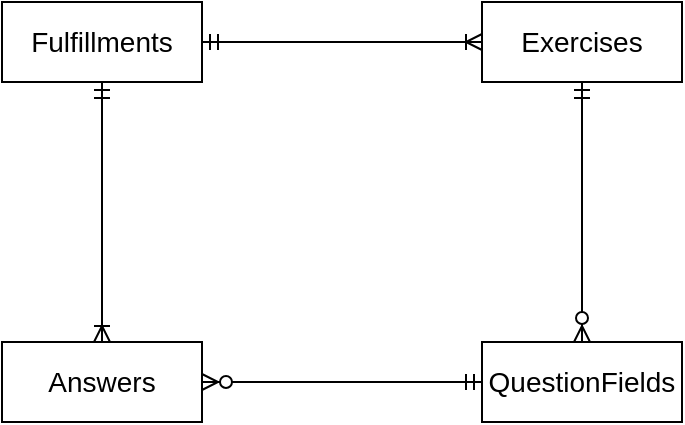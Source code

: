 <mxfile version="13.6.6" type="device"><diagram id="C9jHGkruH9jBJwfDqS3E" name="Page-1"><mxGraphModel dx="1422" dy="794" grid="1" gridSize="10" guides="1" tooltips="1" connect="1" arrows="1" fold="1" page="1" pageScale="1" pageWidth="827" pageHeight="1169" math="0" shadow="0"><root><mxCell id="0"/><mxCell id="1" parent="0"/><mxCell id="j-UnLXrZ1uvOy5XcXmpL-3" value="Exercises" style="whiteSpace=wrap;html=1;align=center;strokeWidth=1;fontSize=14;" parent="1" vertex="1"><mxGeometry x="470" y="210" width="100" height="40" as="geometry"/></mxCell><mxCell id="j-UnLXrZ1uvOy5XcXmpL-6" value="QuestionFields" style="whiteSpace=wrap;html=1;align=center;strokeWidth=1;fontSize=14;" parent="1" vertex="1"><mxGeometry x="470" y="380" width="100" height="40" as="geometry"/></mxCell><mxCell id="j-UnLXrZ1uvOy5XcXmpL-10" value="" style="fontSize=12;html=1;endArrow=ERzeroToMany;startArrow=ERmandOne;exitX=0.5;exitY=1;exitDx=0;exitDy=0;entryX=0.5;entryY=0;entryDx=0;entryDy=0;" parent="1" source="j-UnLXrZ1uvOy5XcXmpL-3" target="j-UnLXrZ1uvOy5XcXmpL-6" edge="1"><mxGeometry width="100" height="100" relative="1" as="geometry"><mxPoint x="500" y="340" as="sourcePoint"/><mxPoint x="600" y="240" as="targetPoint"/></mxGeometry></mxCell><mxCell id="j-UnLXrZ1uvOy5XcXmpL-13" value="Answers" style="whiteSpace=wrap;html=1;align=center;strokeWidth=1;fontSize=14;" parent="1" vertex="1"><mxGeometry x="230" y="380" width="100" height="40" as="geometry"/></mxCell><mxCell id="j-UnLXrZ1uvOy5XcXmpL-14" value="" style="fontSize=12;html=1;endArrow=ERzeroToMany;startArrow=ERmandOne;exitX=0;exitY=0.5;exitDx=0;exitDy=0;entryX=1;entryY=0.5;entryDx=0;entryDy=0;" parent="1" source="j-UnLXrZ1uvOy5XcXmpL-6" target="j-UnLXrZ1uvOy5XcXmpL-13" edge="1"><mxGeometry width="100" height="100" relative="1" as="geometry"><mxPoint x="376" y="460" as="sourcePoint"/><mxPoint x="376" y="590" as="targetPoint"/></mxGeometry></mxCell><mxCell id="j-UnLXrZ1uvOy5XcXmpL-15" value="Fulfillments" style="whiteSpace=wrap;html=1;align=center;strokeWidth=1;fontSize=14;" parent="1" vertex="1"><mxGeometry x="230" y="210" width="100" height="40" as="geometry"/></mxCell><mxCell id="j-UnLXrZ1uvOy5XcXmpL-16" value="" style="fontSize=12;html=1;endArrow=ERoneToMany;startArrow=ERmandOne;exitX=0.5;exitY=1;exitDx=0;exitDy=0;entryX=0.5;entryY=0;entryDx=0;entryDy=0;" parent="1" source="j-UnLXrZ1uvOy5XcXmpL-15" target="j-UnLXrZ1uvOy5XcXmpL-13" edge="1"><mxGeometry width="100" height="100" relative="1" as="geometry"><mxPoint x="466" y="390" as="sourcePoint"/><mxPoint x="566" y="290" as="targetPoint"/></mxGeometry></mxCell><mxCell id="j-UnLXrZ1uvOy5XcXmpL-17" value="" style="fontSize=12;html=1;endArrow=ERoneToMany;startArrow=ERmandOne;exitX=1;exitY=0.5;exitDx=0;exitDy=0;entryX=0;entryY=0.5;entryDx=0;entryDy=0;" parent="1" source="j-UnLXrZ1uvOy5XcXmpL-15" target="j-UnLXrZ1uvOy5XcXmpL-3" edge="1"><mxGeometry width="100" height="100" relative="1" as="geometry"><mxPoint x="290" y="260" as="sourcePoint"/><mxPoint x="290" y="390" as="targetPoint"/></mxGeometry></mxCell></root></mxGraphModel></diagram></mxfile>